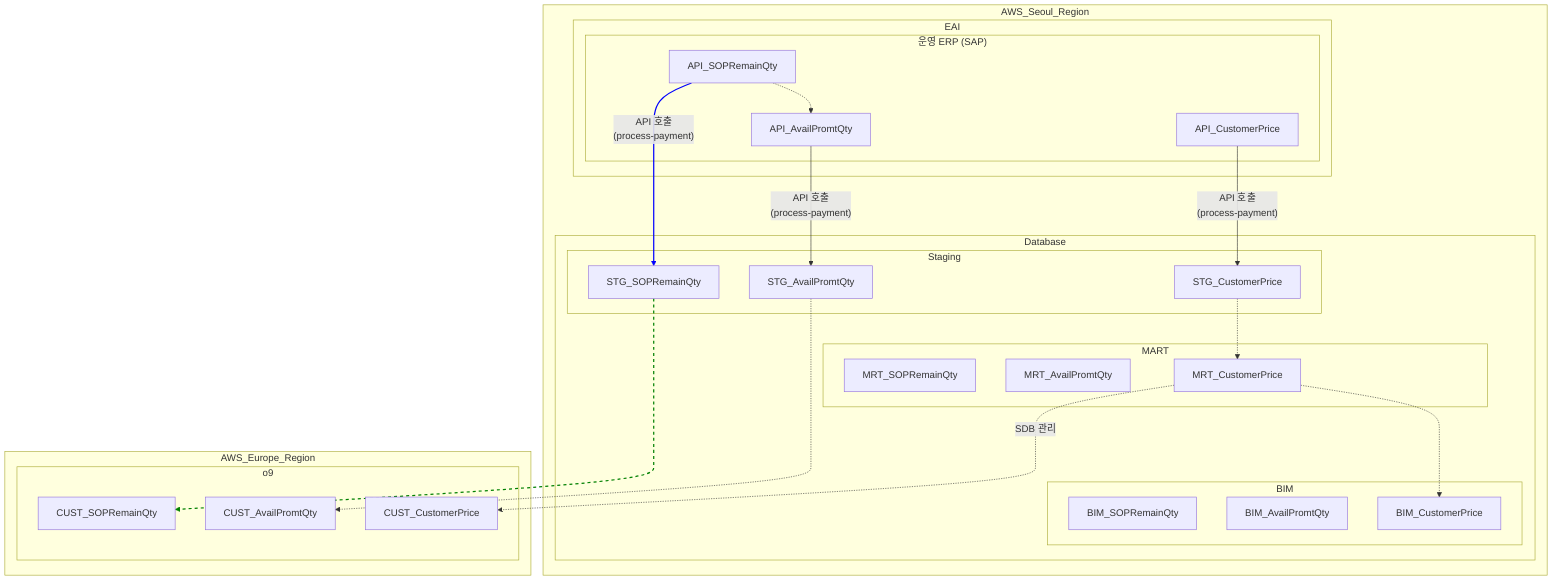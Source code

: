 graph TD
 
  %% 다이어그램
  subgraph subGraph6 ["AWS_Seoul_Region"]
    subgraph EAI ["EAI"]
      subgraph SAP ["운영 ERP (SAP)"]
        APICP37["API_SOPRemainQty"]
        APICP11["API_AvailPromtQty"]
        APICP35["API_CustomerPrice"]
      end
    end
    subgraph Database ["Database"]
      direction TB
      subgraph Schema_Staging["Staging"]
        STGCP37["STG_SOPRemainQty"]
        STGCP11["STG_AvailPromtQty"]
        STGCP35["STG_CustomerPrice"]
      end
      subgraph Schema_MART ["MART"]
        MRTCP37["MRT_SOPRemainQty"]
        MRTCP11["MRT_AvailPromtQty"]
        MRTCP35["MRT_CustomerPrice"]
      end
      subgraph Schema_BIM ["BIM"]
        BIMCP37["BIM_SOPRemainQty"]
        BIMCP11["BIM_AvailPromtQty"]
        BIMCP35["BIM_CustomerPrice"]
      end
    end
  end
  subgraph subGraph8 ["AWS_Europe_Region"]
    subgraph o9 ["o9"]
      CSTCP37["CUST_SOPRemainQty"]
      CSTCP11["CUST_AvailPromtQty"]
      CSTCP35["CUST_CustomerPrice"]
    end
  end

  

  %% 스타일 0
  APICP37 -- "API 호출<br>(process-payment)" --> STGCP37 -.-> CSTCP37
  APICP11 -- "API 호출<br>(process-payment)" --> STGCP11 -.-> CSTCP11
  APICP35 -- "API 호출<br>(process-payment)" --> STGCP35 -.-> MRTCP35 -.-> BIMCP35 

MRTCP35

  %% 스타일 1
  APICP37 -.-> APICP11
  MRTCP35 -. "SDB 관리" .-> CSTCP35


  %% 스타일 정의 (선택 사항)
  linkStyle 0 stroke:blue,stroke-width:2px;
  linkStyle 1 stroke:green,stroke-width:2px,stroke-dasharray: 5 5;